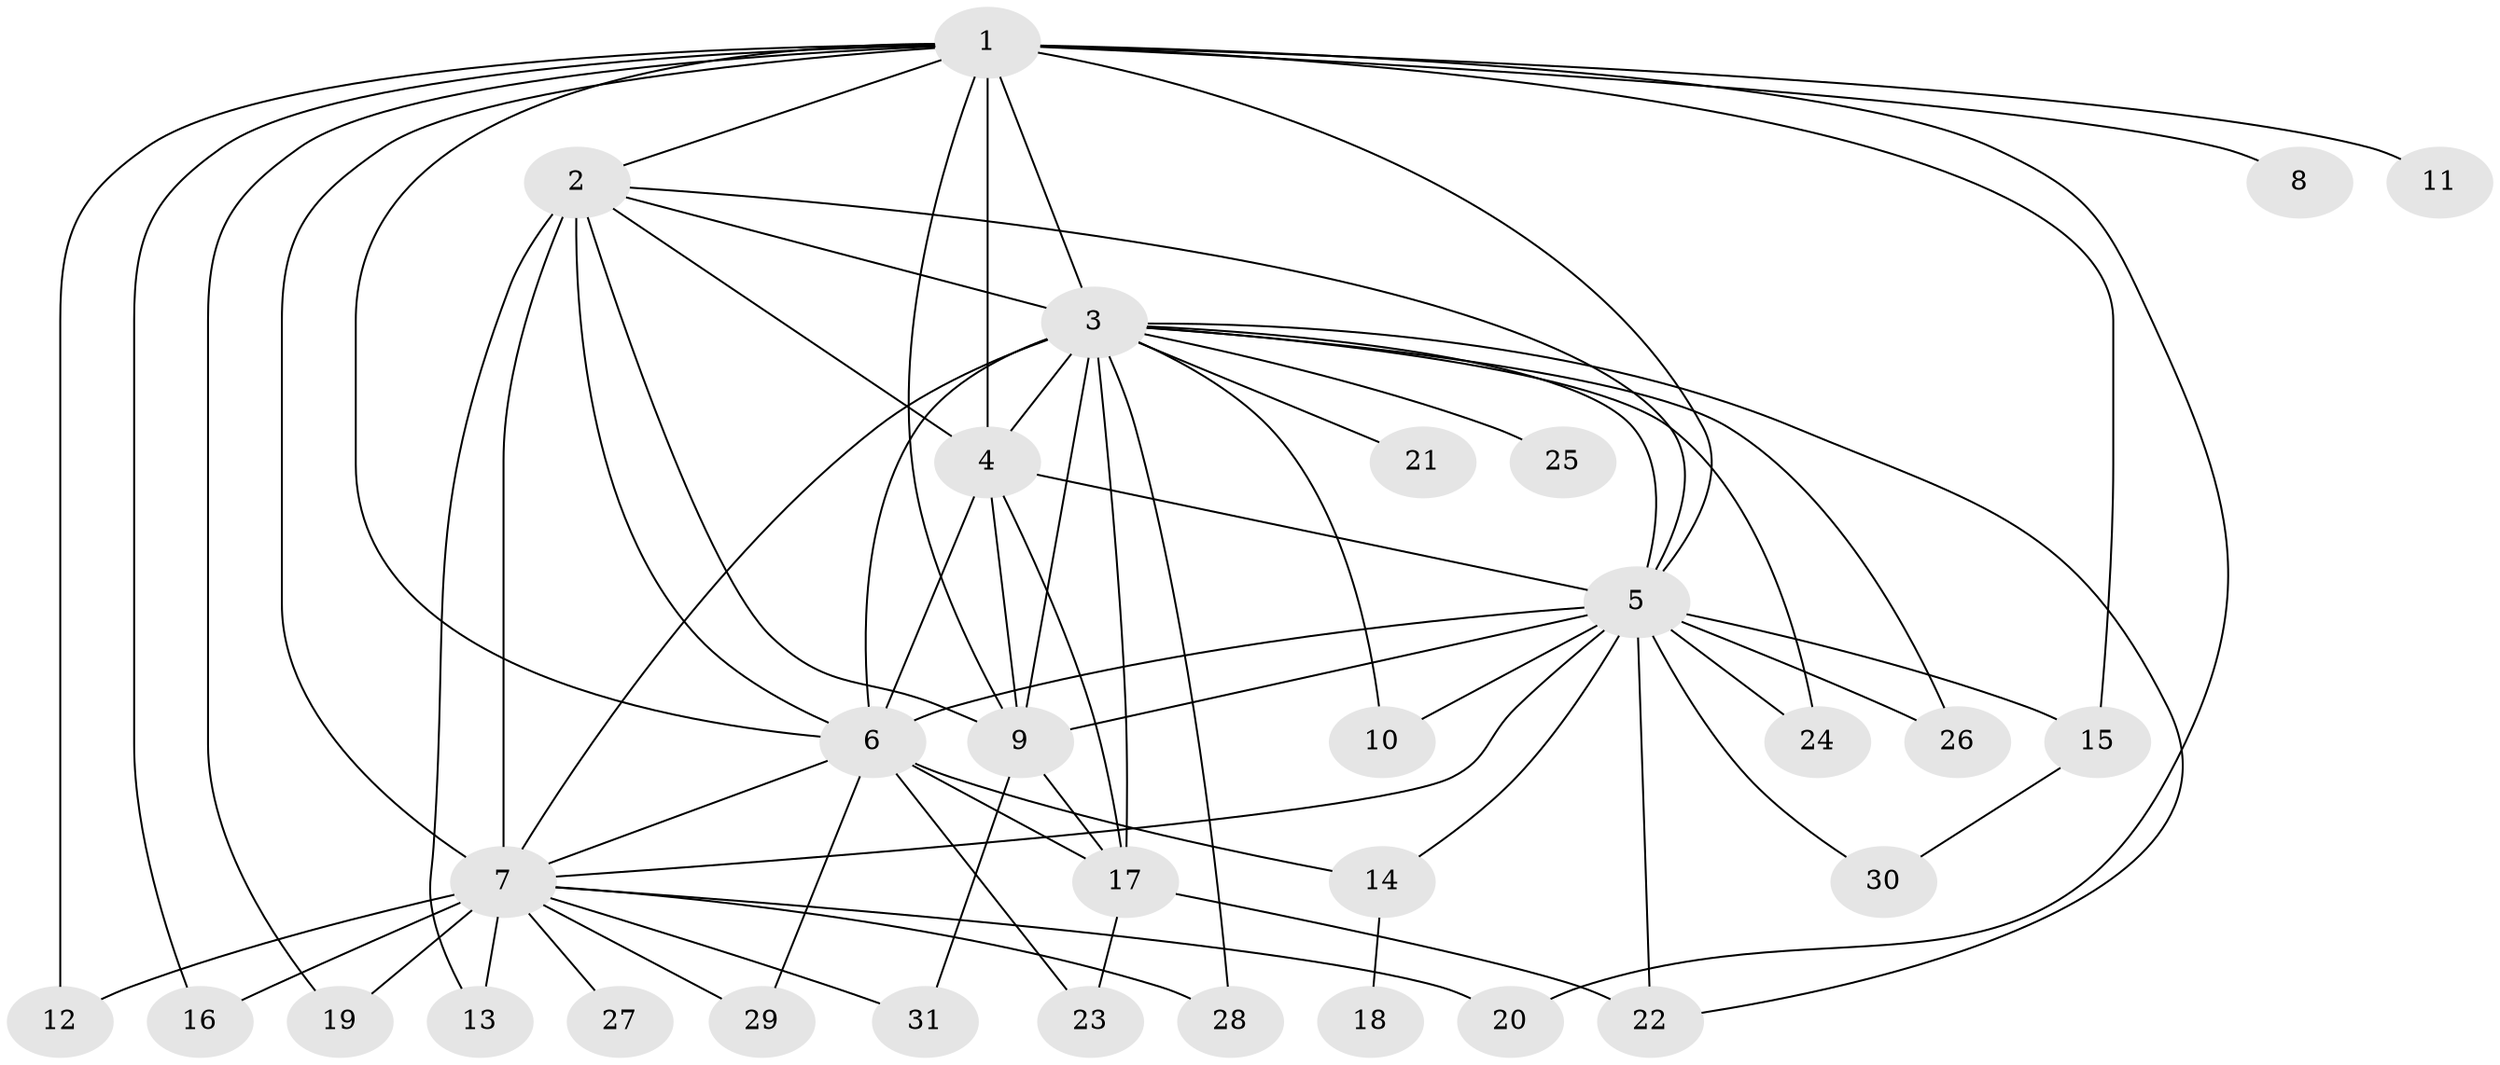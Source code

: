 // original degree distribution, {13: 0.03225806451612903, 22: 0.016129032258064516, 19: 0.016129032258064516, 18: 0.016129032258064516, 12: 0.03225806451612903, 20: 0.03225806451612903, 15: 0.016129032258064516, 9: 0.016129032258064516, 2: 0.6129032258064516, 4: 0.06451612903225806, 5: 0.016129032258064516, 3: 0.11290322580645161, 7: 0.016129032258064516}
// Generated by graph-tools (version 1.1) at 2025/34/03/09/25 02:34:36]
// undirected, 31 vertices, 68 edges
graph export_dot {
graph [start="1"]
  node [color=gray90,style=filled];
  1;
  2;
  3;
  4;
  5;
  6;
  7;
  8;
  9;
  10;
  11;
  12;
  13;
  14;
  15;
  16;
  17;
  18;
  19;
  20;
  21;
  22;
  23;
  24;
  25;
  26;
  27;
  28;
  29;
  30;
  31;
  1 -- 2 [weight=2.0];
  1 -- 3 [weight=4.0];
  1 -- 4 [weight=2.0];
  1 -- 5 [weight=4.0];
  1 -- 6 [weight=4.0];
  1 -- 7 [weight=2.0];
  1 -- 8 [weight=1.0];
  1 -- 9 [weight=2.0];
  1 -- 11 [weight=2.0];
  1 -- 12 [weight=1.0];
  1 -- 15 [weight=1.0];
  1 -- 16 [weight=1.0];
  1 -- 19 [weight=1.0];
  1 -- 20 [weight=1.0];
  2 -- 3 [weight=2.0];
  2 -- 4 [weight=1.0];
  2 -- 5 [weight=2.0];
  2 -- 6 [weight=3.0];
  2 -- 7 [weight=9.0];
  2 -- 9 [weight=1.0];
  2 -- 13 [weight=1.0];
  3 -- 4 [weight=2.0];
  3 -- 5 [weight=4.0];
  3 -- 6 [weight=4.0];
  3 -- 7 [weight=1.0];
  3 -- 9 [weight=1.0];
  3 -- 10 [weight=1.0];
  3 -- 17 [weight=1.0];
  3 -- 21 [weight=2.0];
  3 -- 22 [weight=1.0];
  3 -- 24 [weight=1.0];
  3 -- 25 [weight=1.0];
  3 -- 26 [weight=1.0];
  3 -- 28 [weight=1.0];
  4 -- 5 [weight=2.0];
  4 -- 6 [weight=3.0];
  4 -- 9 [weight=8.0];
  4 -- 17 [weight=1.0];
  5 -- 6 [weight=4.0];
  5 -- 7 [weight=2.0];
  5 -- 9 [weight=1.0];
  5 -- 10 [weight=1.0];
  5 -- 14 [weight=1.0];
  5 -- 15 [weight=1.0];
  5 -- 22 [weight=1.0];
  5 -- 24 [weight=1.0];
  5 -- 26 [weight=1.0];
  5 -- 30 [weight=1.0];
  6 -- 7 [weight=1.0];
  6 -- 14 [weight=1.0];
  6 -- 17 [weight=1.0];
  6 -- 23 [weight=1.0];
  6 -- 29 [weight=1.0];
  7 -- 12 [weight=1.0];
  7 -- 13 [weight=2.0];
  7 -- 16 [weight=1.0];
  7 -- 19 [weight=1.0];
  7 -- 20 [weight=1.0];
  7 -- 27 [weight=2.0];
  7 -- 28 [weight=1.0];
  7 -- 29 [weight=1.0];
  7 -- 31 [weight=1.0];
  9 -- 17 [weight=1.0];
  9 -- 31 [weight=1.0];
  14 -- 18 [weight=1.0];
  15 -- 30 [weight=1.0];
  17 -- 22 [weight=2.0];
  17 -- 23 [weight=2.0];
}
